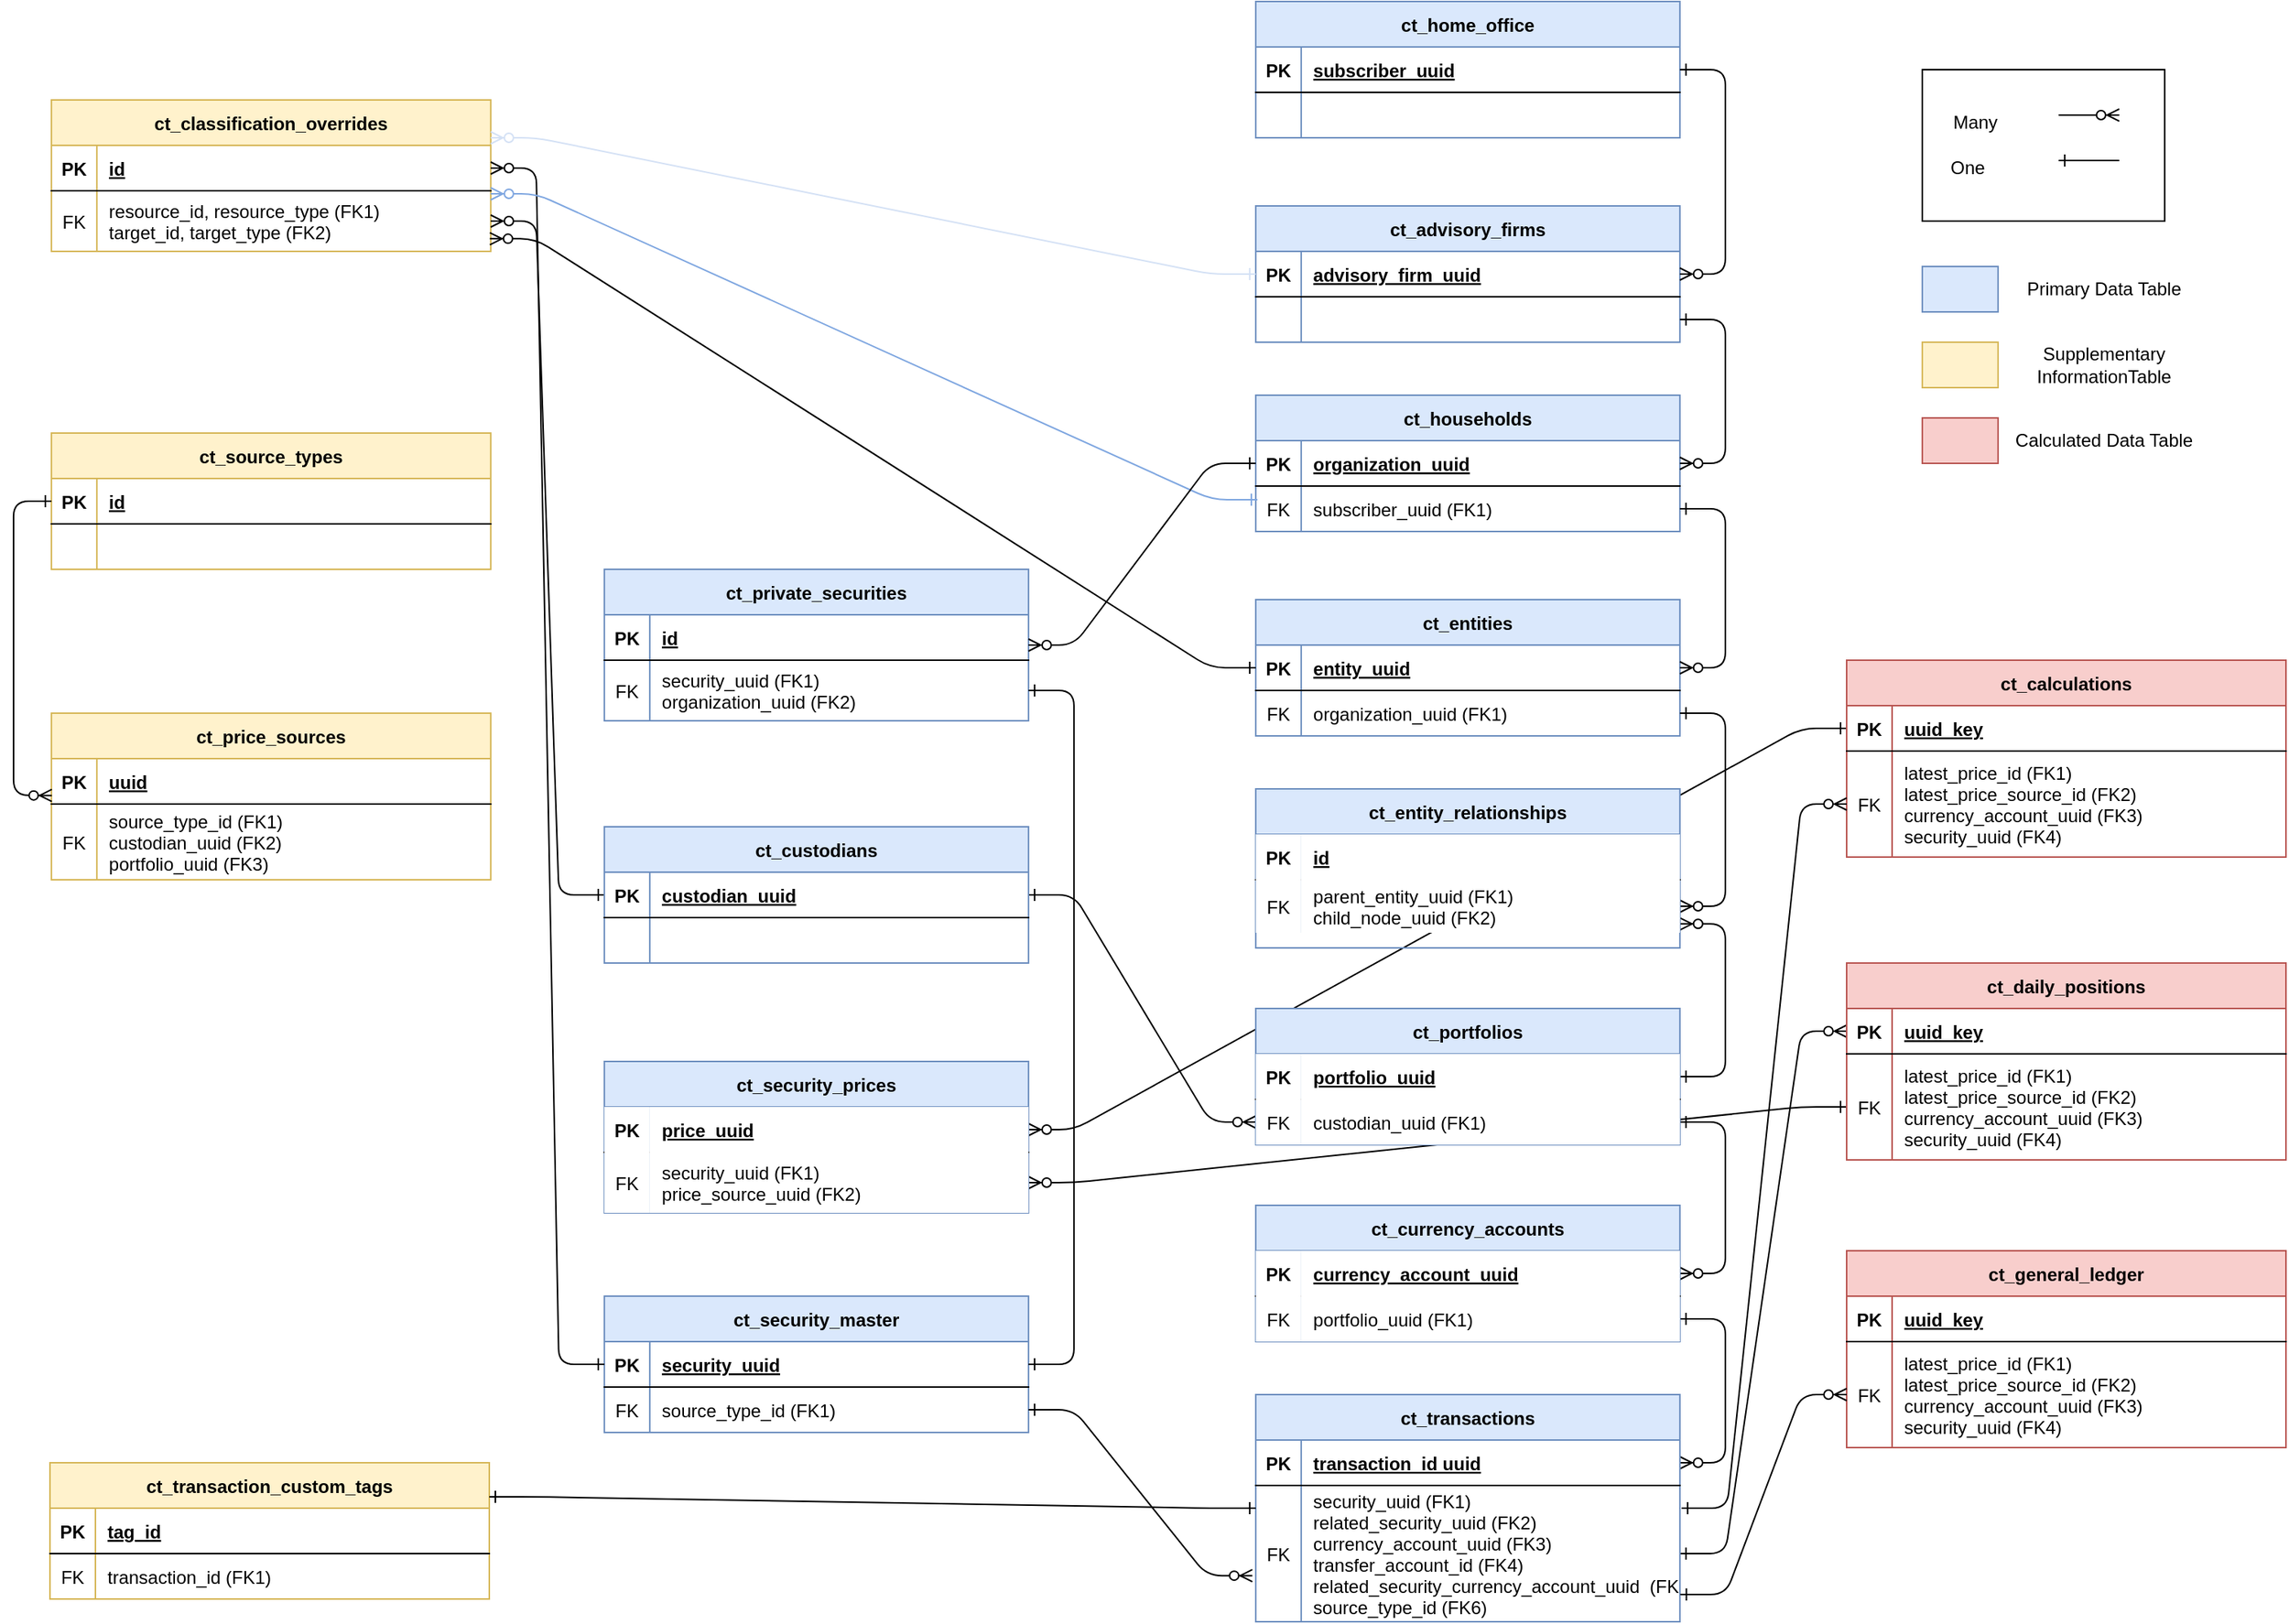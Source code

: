 <mxfile version="22.1.15" type="device">
  <diagram id="R2lEEEUBdFMjLlhIrx00" name="Page-1">
    <mxGraphModel dx="2701" dy="1481" grid="1" gridSize="10" guides="1" tooltips="1" connect="1" arrows="1" fold="1" page="1" pageScale="1" pageWidth="1600" pageHeight="1200" math="0" shadow="0" extFonts="Permanent Marker^https://fonts.googleapis.com/css?family=Permanent+Marker">
      <root>
        <mxCell id="0" />
        <mxCell id="1" parent="0" />
        <mxCell id="BoTI2ZwZ4TJWJgyMX8io-38" value="" style="edgeStyle=entityRelationEdgeStyle;endArrow=ERzeroToMany;startArrow=ERone;endFill=1;startFill=0;exitX=0;exitY=0.5;exitDx=0;exitDy=0;entryX=1;entryY=0.5;entryDx=0;entryDy=0;" edge="1" parent="1" source="BoTI2ZwZ4TJWJgyMX8io-31" target="-o1knYyxl3xzoiQKqqBM-94">
          <mxGeometry width="100" height="100" relative="1" as="geometry">
            <mxPoint x="1329.93" y="1005" as="sourcePoint" />
            <mxPoint x="84.93" y="710" as="targetPoint" />
            <Array as="points">
              <mxPoint x="263.99" y="310" />
            </Array>
          </mxGeometry>
        </mxCell>
        <mxCell id="-o1knYyxl3xzoiQKqqBM-115" value="" style="edgeStyle=entityRelationEdgeStyle;endArrow=ERzeroToMany;startArrow=ERone;endFill=1;startFill=0;exitX=0;exitY=0.5;exitDx=0;exitDy=0;" parent="1" source="-o1knYyxl3xzoiQKqqBM-6" target="-o1knYyxl3xzoiQKqqBM-97" edge="1">
          <mxGeometry width="100" height="100" relative="1" as="geometry">
            <mxPoint x="219.93" y="920" as="sourcePoint" />
            <mxPoint x="-310.07" y="440" as="targetPoint" />
            <Array as="points">
              <mxPoint x="253.99" y="300" />
            </Array>
          </mxGeometry>
        </mxCell>
        <mxCell id="-o1knYyxl3xzoiQKqqBM-141" value="" style="rounded=0;whiteSpace=wrap;html=1;" parent="1" vertex="1">
          <mxGeometry x="1279.93" y="60" width="160" height="100" as="geometry" />
        </mxCell>
        <mxCell id="C-vyLk0tnHw3VtMMgP7b-1" value="" style="edgeStyle=entityRelationEdgeStyle;endArrow=ERzeroToMany;startArrow=ERone;endFill=1;startFill=0;exitX=1;exitY=0.5;exitDx=0;exitDy=0;entryX=1;entryY=0.5;entryDx=0;entryDy=0;" parent="1" source="-o1knYyxl3xzoiQKqqBM-20" target="C-vyLk0tnHw3VtMMgP7b-24" edge="1">
          <mxGeometry width="100" height="100" relative="1" as="geometry">
            <mxPoint x="1493.99" y="365" as="sourcePoint" />
            <mxPoint x="1833.99" y="125" as="targetPoint" />
            <Array as="points">
              <mxPoint x="1673.99" y="185" />
            </Array>
          </mxGeometry>
        </mxCell>
        <mxCell id="C-vyLk0tnHw3VtMMgP7b-12" value="" style="edgeStyle=entityRelationEdgeStyle;endArrow=ERzeroToMany;startArrow=ERone;endFill=1;startFill=0;" parent="1" source="C-vyLk0tnHw3VtMMgP7b-27" target="-o1knYyxl3xzoiQKqqBM-3" edge="1">
          <mxGeometry width="100" height="100" relative="1" as="geometry">
            <mxPoint x="1229.93" y="1030" as="sourcePoint" />
            <mxPoint x="1523.99" y="475" as="targetPoint" />
          </mxGeometry>
        </mxCell>
        <mxCell id="C-vyLk0tnHw3VtMMgP7b-23" value="ct_transactions" style="shape=table;startSize=30;container=1;collapsible=1;childLayout=tableLayout;fixedRows=1;rowLines=0;fontStyle=1;align=center;resizeLast=1;fillColor=#dae8fc;strokeColor=#6c8ebf;" parent="1" vertex="1">
          <mxGeometry x="839.93" y="935" width="280" height="150" as="geometry" />
        </mxCell>
        <mxCell id="C-vyLk0tnHw3VtMMgP7b-24" value="" style="shape=partialRectangle;collapsible=0;dropTarget=0;pointerEvents=0;fillColor=none;points=[[0,0.5],[1,0.5]];portConstraint=eastwest;top=0;left=0;right=0;bottom=1;" parent="C-vyLk0tnHw3VtMMgP7b-23" vertex="1">
          <mxGeometry y="30" width="280" height="30" as="geometry" />
        </mxCell>
        <mxCell id="C-vyLk0tnHw3VtMMgP7b-25" value="PK" style="shape=partialRectangle;overflow=hidden;connectable=0;fillColor=none;top=0;left=0;bottom=0;right=0;fontStyle=1;" parent="C-vyLk0tnHw3VtMMgP7b-24" vertex="1">
          <mxGeometry width="30" height="30" as="geometry">
            <mxRectangle width="30" height="30" as="alternateBounds" />
          </mxGeometry>
        </mxCell>
        <mxCell id="C-vyLk0tnHw3VtMMgP7b-26" value="transaction_id uuid" style="shape=partialRectangle;overflow=hidden;connectable=0;fillColor=none;top=0;left=0;bottom=0;right=0;align=left;spacingLeft=6;fontStyle=5;" parent="C-vyLk0tnHw3VtMMgP7b-24" vertex="1">
          <mxGeometry x="30" width="250" height="30" as="geometry">
            <mxRectangle width="250" height="30" as="alternateBounds" />
          </mxGeometry>
        </mxCell>
        <mxCell id="C-vyLk0tnHw3VtMMgP7b-27" value="" style="shape=partialRectangle;collapsible=0;dropTarget=0;pointerEvents=0;fillColor=none;points=[[0,0.5],[1,0.5]];portConstraint=eastwest;top=0;left=0;right=0;bottom=0;" parent="C-vyLk0tnHw3VtMMgP7b-23" vertex="1">
          <mxGeometry y="60" width="280" height="90" as="geometry" />
        </mxCell>
        <mxCell id="C-vyLk0tnHw3VtMMgP7b-28" value="FK" style="shape=partialRectangle;overflow=hidden;connectable=0;fillColor=none;top=0;left=0;bottom=0;right=0;" parent="C-vyLk0tnHw3VtMMgP7b-27" vertex="1">
          <mxGeometry width="30" height="90" as="geometry">
            <mxRectangle width="30" height="90" as="alternateBounds" />
          </mxGeometry>
        </mxCell>
        <mxCell id="C-vyLk0tnHw3VtMMgP7b-29" value="security_uuid (FK1)&#xa;related_security_uuid (FK2)&#xa;currency_account_uuid (FK3)&#xa;transfer_account_id (FK4)&#xa;related_security_currency_account_uuid  (FK5)&#xa;source_type_id (FK6)" style="shape=partialRectangle;overflow=hidden;connectable=0;fillColor=none;top=0;left=0;bottom=0;right=0;align=left;spacingLeft=6;" parent="C-vyLk0tnHw3VtMMgP7b-27" vertex="1">
          <mxGeometry x="30" width="250" height="90" as="geometry">
            <mxRectangle width="250" height="90" as="alternateBounds" />
          </mxGeometry>
        </mxCell>
        <mxCell id="-o1knYyxl3xzoiQKqqBM-2" value="ct_daily_positions" style="shape=table;startSize=30;container=1;collapsible=1;childLayout=tableLayout;fixedRows=1;rowLines=0;fontStyle=1;align=center;resizeLast=1;fillColor=#f8cecc;strokeColor=#b85450;" parent="1" vertex="1">
          <mxGeometry x="1230" y="650" width="290" height="130" as="geometry" />
        </mxCell>
        <mxCell id="-o1knYyxl3xzoiQKqqBM-3" value="" style="shape=partialRectangle;collapsible=0;dropTarget=0;pointerEvents=0;fillColor=none;points=[[0,0.5],[1,0.5]];portConstraint=eastwest;top=0;left=0;right=0;bottom=1;" parent="-o1knYyxl3xzoiQKqqBM-2" vertex="1">
          <mxGeometry y="30" width="290" height="30" as="geometry" />
        </mxCell>
        <mxCell id="-o1knYyxl3xzoiQKqqBM-4" value="PK" style="shape=partialRectangle;overflow=hidden;connectable=0;fillColor=none;top=0;left=0;bottom=0;right=0;fontStyle=1;" parent="-o1knYyxl3xzoiQKqqBM-3" vertex="1">
          <mxGeometry width="30" height="30" as="geometry">
            <mxRectangle width="30" height="30" as="alternateBounds" />
          </mxGeometry>
        </mxCell>
        <mxCell id="-o1knYyxl3xzoiQKqqBM-5" value="uuid_key" style="shape=partialRectangle;overflow=hidden;connectable=0;fillColor=none;top=0;left=0;bottom=0;right=0;align=left;spacingLeft=6;fontStyle=5;" parent="-o1knYyxl3xzoiQKqqBM-3" vertex="1">
          <mxGeometry x="30" width="260" height="30" as="geometry">
            <mxRectangle width="260" height="30" as="alternateBounds" />
          </mxGeometry>
        </mxCell>
        <mxCell id="-o1knYyxl3xzoiQKqqBM-6" value="" style="shape=partialRectangle;collapsible=0;dropTarget=0;pointerEvents=0;fillColor=none;points=[[0,0.5],[1,0.5]];portConstraint=eastwest;top=0;left=0;right=0;bottom=0;" parent="-o1knYyxl3xzoiQKqqBM-2" vertex="1">
          <mxGeometry y="60" width="290" height="70" as="geometry" />
        </mxCell>
        <mxCell id="-o1knYyxl3xzoiQKqqBM-7" value="FK" style="shape=partialRectangle;overflow=hidden;connectable=0;fillColor=none;top=0;left=0;bottom=0;right=0;" parent="-o1knYyxl3xzoiQKqqBM-6" vertex="1">
          <mxGeometry width="30" height="70" as="geometry">
            <mxRectangle width="30" height="70" as="alternateBounds" />
          </mxGeometry>
        </mxCell>
        <mxCell id="-o1knYyxl3xzoiQKqqBM-8" value="latest_price_id (FK1)&#xa;latest_price_source_id (FK2)&#xa;currency_account_uuid (FK3)&#xa;security_uuid (FK4)" style="shape=partialRectangle;overflow=hidden;connectable=0;fillColor=none;top=0;left=0;bottom=0;right=0;align=left;spacingLeft=6;" parent="-o1knYyxl3xzoiQKqqBM-6" vertex="1">
          <mxGeometry x="30" width="260" height="70" as="geometry">
            <mxRectangle width="260" height="70" as="alternateBounds" />
          </mxGeometry>
        </mxCell>
        <mxCell id="-o1knYyxl3xzoiQKqqBM-9" value="ct_transaction_custom_tags" style="shape=table;startSize=30;container=1;collapsible=1;childLayout=tableLayout;fixedRows=1;rowLines=0;fontStyle=1;align=center;resizeLast=1;fillColor=#fff2cc;strokeColor=#d6b656;" parent="1" vertex="1">
          <mxGeometry x="43.99" y="980" width="290" height="90" as="geometry" />
        </mxCell>
        <mxCell id="-o1knYyxl3xzoiQKqqBM-10" value="" style="shape=partialRectangle;collapsible=0;dropTarget=0;pointerEvents=0;fillColor=none;points=[[0,0.5],[1,0.5]];portConstraint=eastwest;top=0;left=0;right=0;bottom=1;" parent="-o1knYyxl3xzoiQKqqBM-9" vertex="1">
          <mxGeometry y="30" width="290" height="30" as="geometry" />
        </mxCell>
        <mxCell id="-o1knYyxl3xzoiQKqqBM-11" value="PK" style="shape=partialRectangle;overflow=hidden;connectable=0;fillColor=none;top=0;left=0;bottom=0;right=0;fontStyle=1;" parent="-o1knYyxl3xzoiQKqqBM-10" vertex="1">
          <mxGeometry width="30" height="30" as="geometry">
            <mxRectangle width="30" height="30" as="alternateBounds" />
          </mxGeometry>
        </mxCell>
        <mxCell id="-o1knYyxl3xzoiQKqqBM-12" value="tag_id" style="shape=partialRectangle;overflow=hidden;connectable=0;fillColor=none;top=0;left=0;bottom=0;right=0;align=left;spacingLeft=6;fontStyle=5;" parent="-o1knYyxl3xzoiQKqqBM-10" vertex="1">
          <mxGeometry x="30" width="260" height="30" as="geometry">
            <mxRectangle width="260" height="30" as="alternateBounds" />
          </mxGeometry>
        </mxCell>
        <mxCell id="-o1knYyxl3xzoiQKqqBM-13" value="" style="shape=partialRectangle;collapsible=0;dropTarget=0;pointerEvents=0;fillColor=none;points=[[0,0.5],[1,0.5]];portConstraint=eastwest;top=0;left=0;right=0;bottom=0;" parent="-o1knYyxl3xzoiQKqqBM-9" vertex="1">
          <mxGeometry y="60" width="290" height="30" as="geometry" />
        </mxCell>
        <mxCell id="-o1knYyxl3xzoiQKqqBM-14" value="FK" style="shape=partialRectangle;overflow=hidden;connectable=0;fillColor=none;top=0;left=0;bottom=0;right=0;" parent="-o1knYyxl3xzoiQKqqBM-13" vertex="1">
          <mxGeometry width="30" height="30" as="geometry">
            <mxRectangle width="30" height="30" as="alternateBounds" />
          </mxGeometry>
        </mxCell>
        <mxCell id="-o1knYyxl3xzoiQKqqBM-15" value="transaction_id (FK1)" style="shape=partialRectangle;overflow=hidden;connectable=0;fillColor=none;top=0;left=0;bottom=0;right=0;align=left;spacingLeft=6;" parent="-o1knYyxl3xzoiQKqqBM-13" vertex="1">
          <mxGeometry x="30" width="260" height="30" as="geometry">
            <mxRectangle width="260" height="30" as="alternateBounds" />
          </mxGeometry>
        </mxCell>
        <mxCell id="-o1knYyxl3xzoiQKqqBM-23" value="ct_households" style="shape=table;startSize=30;container=1;collapsible=1;childLayout=tableLayout;fixedRows=1;rowLines=0;fontStyle=1;align=center;resizeLast=1;fillColor=#dae8fc;strokeColor=#6c8ebf;" parent="1" vertex="1">
          <mxGeometry x="839.93" y="275" width="280" height="90" as="geometry" />
        </mxCell>
        <mxCell id="-o1knYyxl3xzoiQKqqBM-24" value="" style="shape=partialRectangle;collapsible=0;dropTarget=0;pointerEvents=0;fillColor=none;points=[[0,0.5],[1,0.5]];portConstraint=eastwest;top=0;left=0;right=0;bottom=1;" parent="-o1knYyxl3xzoiQKqqBM-23" vertex="1">
          <mxGeometry y="30" width="280" height="30" as="geometry" />
        </mxCell>
        <mxCell id="-o1knYyxl3xzoiQKqqBM-25" value="PK" style="shape=partialRectangle;overflow=hidden;connectable=0;fillColor=none;top=0;left=0;bottom=0;right=0;fontStyle=1;" parent="-o1knYyxl3xzoiQKqqBM-24" vertex="1">
          <mxGeometry width="30" height="30" as="geometry">
            <mxRectangle width="30" height="30" as="alternateBounds" />
          </mxGeometry>
        </mxCell>
        <mxCell id="-o1knYyxl3xzoiQKqqBM-26" value="organization_uuid" style="shape=partialRectangle;overflow=hidden;connectable=0;fillColor=none;top=0;left=0;bottom=0;right=0;align=left;spacingLeft=6;fontStyle=5;" parent="-o1knYyxl3xzoiQKqqBM-24" vertex="1">
          <mxGeometry x="30" width="250" height="30" as="geometry">
            <mxRectangle width="250" height="30" as="alternateBounds" />
          </mxGeometry>
        </mxCell>
        <mxCell id="-o1knYyxl3xzoiQKqqBM-27" value="" style="shape=partialRectangle;collapsible=0;dropTarget=0;pointerEvents=0;fillColor=none;points=[[0,0.5],[1,0.5]];portConstraint=eastwest;top=0;left=0;right=0;bottom=0;" parent="-o1knYyxl3xzoiQKqqBM-23" vertex="1">
          <mxGeometry y="60" width="280" height="30" as="geometry" />
        </mxCell>
        <mxCell id="-o1knYyxl3xzoiQKqqBM-28" value="FK" style="shape=partialRectangle;overflow=hidden;connectable=0;fillColor=none;top=0;left=0;bottom=0;right=0;" parent="-o1knYyxl3xzoiQKqqBM-27" vertex="1">
          <mxGeometry width="30" height="30" as="geometry">
            <mxRectangle width="30" height="30" as="alternateBounds" />
          </mxGeometry>
        </mxCell>
        <mxCell id="-o1knYyxl3xzoiQKqqBM-29" value="subscriber_uuid (FK1)" style="shape=partialRectangle;overflow=hidden;connectable=0;fillColor=none;top=0;left=0;bottom=0;right=0;align=left;spacingLeft=6;" parent="-o1knYyxl3xzoiQKqqBM-27" vertex="1">
          <mxGeometry x="30" width="250" height="30" as="geometry">
            <mxRectangle width="250" height="30" as="alternateBounds" />
          </mxGeometry>
        </mxCell>
        <mxCell id="-o1knYyxl3xzoiQKqqBM-30" value="ct_advisory_firms" style="shape=table;startSize=30;container=1;collapsible=1;childLayout=tableLayout;fixedRows=1;rowLines=0;fontStyle=1;align=center;resizeLast=1;fillColor=#dae8fc;strokeColor=#6c8ebf;" parent="1" vertex="1">
          <mxGeometry x="839.93" y="150" width="280" height="90" as="geometry" />
        </mxCell>
        <mxCell id="-o1knYyxl3xzoiQKqqBM-31" value="" style="shape=partialRectangle;collapsible=0;dropTarget=0;pointerEvents=0;fillColor=none;points=[[0,0.5],[1,0.5]];portConstraint=eastwest;top=0;left=0;right=0;bottom=1;" parent="-o1knYyxl3xzoiQKqqBM-30" vertex="1">
          <mxGeometry y="30" width="280" height="30" as="geometry" />
        </mxCell>
        <mxCell id="-o1knYyxl3xzoiQKqqBM-32" value="PK" style="shape=partialRectangle;overflow=hidden;connectable=0;fillColor=none;top=0;left=0;bottom=0;right=0;fontStyle=1;" parent="-o1knYyxl3xzoiQKqqBM-31" vertex="1">
          <mxGeometry width="30" height="30" as="geometry">
            <mxRectangle width="30" height="30" as="alternateBounds" />
          </mxGeometry>
        </mxCell>
        <mxCell id="-o1knYyxl3xzoiQKqqBM-33" value="advisory_firm_uuid" style="shape=partialRectangle;overflow=hidden;connectable=0;fillColor=none;top=0;left=0;bottom=0;right=0;align=left;spacingLeft=6;fontStyle=5;" parent="-o1knYyxl3xzoiQKqqBM-31" vertex="1">
          <mxGeometry x="30" width="250" height="30" as="geometry">
            <mxRectangle width="250" height="30" as="alternateBounds" />
          </mxGeometry>
        </mxCell>
        <mxCell id="-o1knYyxl3xzoiQKqqBM-34" value="" style="shape=partialRectangle;collapsible=0;dropTarget=0;pointerEvents=0;fillColor=none;points=[[0,0.5],[1,0.5]];portConstraint=eastwest;top=0;left=0;right=0;bottom=0;" parent="-o1knYyxl3xzoiQKqqBM-30" vertex="1">
          <mxGeometry y="60" width="280" height="30" as="geometry" />
        </mxCell>
        <mxCell id="-o1knYyxl3xzoiQKqqBM-35" value="" style="shape=partialRectangle;overflow=hidden;connectable=0;fillColor=none;top=0;left=0;bottom=0;right=0;" parent="-o1knYyxl3xzoiQKqqBM-34" vertex="1">
          <mxGeometry width="30" height="30" as="geometry">
            <mxRectangle width="30" height="30" as="alternateBounds" />
          </mxGeometry>
        </mxCell>
        <mxCell id="-o1knYyxl3xzoiQKqqBM-36" value="" style="shape=partialRectangle;overflow=hidden;connectable=0;fillColor=none;top=0;left=0;bottom=0;right=0;align=left;spacingLeft=6;" parent="-o1knYyxl3xzoiQKqqBM-34" vertex="1">
          <mxGeometry x="30" width="250" height="30" as="geometry">
            <mxRectangle width="250" height="30" as="alternateBounds" />
          </mxGeometry>
        </mxCell>
        <mxCell id="-o1knYyxl3xzoiQKqqBM-44" value="ct_entities" style="shape=table;startSize=30;container=1;collapsible=1;childLayout=tableLayout;fixedRows=1;rowLines=0;fontStyle=1;align=center;resizeLast=1;fillColor=#dae8fc;strokeColor=#6c8ebf;" parent="1" vertex="1">
          <mxGeometry x="839.93" y="410" width="280" height="90" as="geometry" />
        </mxCell>
        <mxCell id="-o1knYyxl3xzoiQKqqBM-45" value="" style="shape=partialRectangle;collapsible=0;dropTarget=0;pointerEvents=0;fillColor=none;points=[[0,0.5],[1,0.5]];portConstraint=eastwest;top=0;left=0;right=0;bottom=1;" parent="-o1knYyxl3xzoiQKqqBM-44" vertex="1">
          <mxGeometry y="30" width="280" height="30" as="geometry" />
        </mxCell>
        <mxCell id="-o1knYyxl3xzoiQKqqBM-46" value="PK" style="shape=partialRectangle;overflow=hidden;connectable=0;fillColor=none;top=0;left=0;bottom=0;right=0;fontStyle=1;" parent="-o1knYyxl3xzoiQKqqBM-45" vertex="1">
          <mxGeometry width="30" height="30" as="geometry">
            <mxRectangle width="30" height="30" as="alternateBounds" />
          </mxGeometry>
        </mxCell>
        <mxCell id="-o1knYyxl3xzoiQKqqBM-47" value="entity_uuid" style="shape=partialRectangle;overflow=hidden;connectable=0;fillColor=none;top=0;left=0;bottom=0;right=0;align=left;spacingLeft=6;fontStyle=5;" parent="-o1knYyxl3xzoiQKqqBM-45" vertex="1">
          <mxGeometry x="30" width="250" height="30" as="geometry">
            <mxRectangle width="250" height="30" as="alternateBounds" />
          </mxGeometry>
        </mxCell>
        <mxCell id="-o1knYyxl3xzoiQKqqBM-48" value="" style="shape=partialRectangle;collapsible=0;dropTarget=0;pointerEvents=0;fillColor=none;points=[[0,0.5],[1,0.5]];portConstraint=eastwest;top=0;left=0;right=0;bottom=0;" parent="-o1knYyxl3xzoiQKqqBM-44" vertex="1">
          <mxGeometry y="60" width="280" height="30" as="geometry" />
        </mxCell>
        <mxCell id="-o1knYyxl3xzoiQKqqBM-49" value="FK" style="shape=partialRectangle;overflow=hidden;connectable=0;fillColor=none;top=0;left=0;bottom=0;right=0;" parent="-o1knYyxl3xzoiQKqqBM-48" vertex="1">
          <mxGeometry width="30" height="30" as="geometry">
            <mxRectangle width="30" height="30" as="alternateBounds" />
          </mxGeometry>
        </mxCell>
        <mxCell id="-o1knYyxl3xzoiQKqqBM-50" value="organization_uuid (FK1)" style="shape=partialRectangle;overflow=hidden;connectable=0;fillColor=none;top=0;left=0;bottom=0;right=0;align=left;spacingLeft=6;" parent="-o1knYyxl3xzoiQKqqBM-48" vertex="1">
          <mxGeometry x="30" width="250" height="30" as="geometry">
            <mxRectangle width="250" height="30" as="alternateBounds" />
          </mxGeometry>
        </mxCell>
        <mxCell id="-o1knYyxl3xzoiQKqqBM-65" value="ct_source_types" style="shape=table;startSize=30;container=1;collapsible=1;childLayout=tableLayout;fixedRows=1;rowLines=0;fontStyle=1;align=center;resizeLast=1;fillColor=#fff2cc;strokeColor=#d6b656;" parent="1" vertex="1">
          <mxGeometry x="44.93" y="300" width="290" height="90" as="geometry" />
        </mxCell>
        <mxCell id="-o1knYyxl3xzoiQKqqBM-66" value="" style="shape=partialRectangle;collapsible=0;dropTarget=0;pointerEvents=0;fillColor=none;points=[[0,0.5],[1,0.5]];portConstraint=eastwest;top=0;left=0;right=0;bottom=1;" parent="-o1knYyxl3xzoiQKqqBM-65" vertex="1">
          <mxGeometry y="30" width="290" height="30" as="geometry" />
        </mxCell>
        <mxCell id="-o1knYyxl3xzoiQKqqBM-67" value="PK" style="shape=partialRectangle;overflow=hidden;connectable=0;fillColor=none;top=0;left=0;bottom=0;right=0;fontStyle=1;" parent="-o1knYyxl3xzoiQKqqBM-66" vertex="1">
          <mxGeometry width="30" height="30" as="geometry">
            <mxRectangle width="30" height="30" as="alternateBounds" />
          </mxGeometry>
        </mxCell>
        <mxCell id="-o1knYyxl3xzoiQKqqBM-68" value="id" style="shape=partialRectangle;overflow=hidden;connectable=0;fillColor=none;top=0;left=0;bottom=0;right=0;align=left;spacingLeft=6;fontStyle=5;" parent="-o1knYyxl3xzoiQKqqBM-66" vertex="1">
          <mxGeometry x="30" width="260" height="30" as="geometry">
            <mxRectangle width="260" height="30" as="alternateBounds" />
          </mxGeometry>
        </mxCell>
        <mxCell id="-o1knYyxl3xzoiQKqqBM-69" value="" style="shape=partialRectangle;collapsible=0;dropTarget=0;pointerEvents=0;fillColor=none;points=[[0,0.5],[1,0.5]];portConstraint=eastwest;top=0;left=0;right=0;bottom=0;" parent="-o1knYyxl3xzoiQKqqBM-65" vertex="1">
          <mxGeometry y="60" width="290" height="30" as="geometry" />
        </mxCell>
        <mxCell id="-o1knYyxl3xzoiQKqqBM-70" value="" style="shape=partialRectangle;overflow=hidden;connectable=0;fillColor=none;top=0;left=0;bottom=0;right=0;" parent="-o1knYyxl3xzoiQKqqBM-69" vertex="1">
          <mxGeometry width="30" height="30" as="geometry">
            <mxRectangle width="30" height="30" as="alternateBounds" />
          </mxGeometry>
        </mxCell>
        <mxCell id="-o1knYyxl3xzoiQKqqBM-71" value="" style="shape=partialRectangle;overflow=hidden;connectable=0;fillColor=none;top=0;left=0;bottom=0;right=0;align=left;spacingLeft=6;" parent="-o1knYyxl3xzoiQKqqBM-69" vertex="1">
          <mxGeometry x="30" width="260" height="30" as="geometry">
            <mxRectangle width="260" height="30" as="alternateBounds" />
          </mxGeometry>
        </mxCell>
        <mxCell id="-o1knYyxl3xzoiQKqqBM-72" value="ct_price_sources" style="shape=table;startSize=30;container=1;collapsible=1;childLayout=tableLayout;fixedRows=1;rowLines=0;fontStyle=1;align=center;resizeLast=1;fillColor=#fff2cc;strokeColor=#d6b656;" parent="1" vertex="1">
          <mxGeometry x="44.93" y="485" width="290" height="110" as="geometry" />
        </mxCell>
        <mxCell id="-o1knYyxl3xzoiQKqqBM-73" value="" style="shape=partialRectangle;collapsible=0;dropTarget=0;pointerEvents=0;fillColor=none;points=[[0,0.5],[1,0.5]];portConstraint=eastwest;top=0;left=0;right=0;bottom=1;" parent="-o1knYyxl3xzoiQKqqBM-72" vertex="1">
          <mxGeometry y="30" width="290" height="30" as="geometry" />
        </mxCell>
        <mxCell id="-o1knYyxl3xzoiQKqqBM-74" value="PK" style="shape=partialRectangle;overflow=hidden;connectable=0;fillColor=none;top=0;left=0;bottom=0;right=0;fontStyle=1;" parent="-o1knYyxl3xzoiQKqqBM-73" vertex="1">
          <mxGeometry width="30" height="30" as="geometry">
            <mxRectangle width="30" height="30" as="alternateBounds" />
          </mxGeometry>
        </mxCell>
        <mxCell id="-o1knYyxl3xzoiQKqqBM-75" value="uuid" style="shape=partialRectangle;overflow=hidden;connectable=0;fillColor=none;top=0;left=0;bottom=0;right=0;align=left;spacingLeft=6;fontStyle=5;" parent="-o1knYyxl3xzoiQKqqBM-73" vertex="1">
          <mxGeometry x="30" width="260" height="30" as="geometry">
            <mxRectangle width="260" height="30" as="alternateBounds" />
          </mxGeometry>
        </mxCell>
        <mxCell id="-o1knYyxl3xzoiQKqqBM-76" value="" style="shape=partialRectangle;collapsible=0;dropTarget=0;pointerEvents=0;fillColor=none;points=[[0,0.5],[1,0.5]];portConstraint=eastwest;top=0;left=0;right=0;bottom=0;" parent="-o1knYyxl3xzoiQKqqBM-72" vertex="1">
          <mxGeometry y="60" width="290" height="50" as="geometry" />
        </mxCell>
        <mxCell id="-o1knYyxl3xzoiQKqqBM-77" value="FK" style="shape=partialRectangle;overflow=hidden;connectable=0;fillColor=none;top=0;left=0;bottom=0;right=0;" parent="-o1knYyxl3xzoiQKqqBM-76" vertex="1">
          <mxGeometry width="30" height="50" as="geometry">
            <mxRectangle width="30" height="50" as="alternateBounds" />
          </mxGeometry>
        </mxCell>
        <mxCell id="-o1knYyxl3xzoiQKqqBM-78" value="source_type_id (FK1)&#xa;custodian_uuid (FK2)&#xa;portfolio_uuid (FK3)" style="shape=partialRectangle;overflow=hidden;connectable=0;fillColor=none;top=0;left=0;bottom=0;right=0;align=left;spacingLeft=6;" parent="-o1knYyxl3xzoiQKqqBM-76" vertex="1">
          <mxGeometry x="30" width="260" height="50" as="geometry">
            <mxRectangle width="260" height="50" as="alternateBounds" />
          </mxGeometry>
        </mxCell>
        <mxCell id="-o1knYyxl3xzoiQKqqBM-86" value="ct_security_master" style="shape=table;startSize=30;container=1;collapsible=1;childLayout=tableLayout;fixedRows=1;rowLines=0;fontStyle=1;align=center;resizeLast=1;fillColor=#dae8fc;strokeColor=#6c8ebf;" parent="1" vertex="1">
          <mxGeometry x="409.93" y="870" width="280" height="90" as="geometry" />
        </mxCell>
        <mxCell id="-o1knYyxl3xzoiQKqqBM-87" value="" style="shape=partialRectangle;collapsible=0;dropTarget=0;pointerEvents=0;fillColor=none;points=[[0,0.5],[1,0.5]];portConstraint=eastwest;top=0;left=0;right=0;bottom=1;" parent="-o1knYyxl3xzoiQKqqBM-86" vertex="1">
          <mxGeometry y="30" width="280" height="30" as="geometry" />
        </mxCell>
        <mxCell id="-o1knYyxl3xzoiQKqqBM-88" value="PK" style="shape=partialRectangle;overflow=hidden;connectable=0;fillColor=none;top=0;left=0;bottom=0;right=0;fontStyle=1;" parent="-o1knYyxl3xzoiQKqqBM-87" vertex="1">
          <mxGeometry width="30" height="30" as="geometry">
            <mxRectangle width="30" height="30" as="alternateBounds" />
          </mxGeometry>
        </mxCell>
        <mxCell id="-o1knYyxl3xzoiQKqqBM-89" value="security_uuid" style="shape=partialRectangle;overflow=hidden;connectable=0;fillColor=none;top=0;left=0;bottom=0;right=0;align=left;spacingLeft=6;fontStyle=5;" parent="-o1knYyxl3xzoiQKqqBM-87" vertex="1">
          <mxGeometry x="30" width="250" height="30" as="geometry">
            <mxRectangle width="250" height="30" as="alternateBounds" />
          </mxGeometry>
        </mxCell>
        <mxCell id="-o1knYyxl3xzoiQKqqBM-90" value="" style="shape=partialRectangle;collapsible=0;dropTarget=0;pointerEvents=0;fillColor=none;points=[[0,0.5],[1,0.5]];portConstraint=eastwest;top=0;left=0;right=0;bottom=0;" parent="-o1knYyxl3xzoiQKqqBM-86" vertex="1">
          <mxGeometry y="60" width="280" height="30" as="geometry" />
        </mxCell>
        <mxCell id="-o1knYyxl3xzoiQKqqBM-91" value="FK" style="shape=partialRectangle;overflow=hidden;connectable=0;fillColor=none;top=0;left=0;bottom=0;right=0;" parent="-o1knYyxl3xzoiQKqqBM-90" vertex="1">
          <mxGeometry width="30" height="30" as="geometry">
            <mxRectangle width="30" height="30" as="alternateBounds" />
          </mxGeometry>
        </mxCell>
        <mxCell id="-o1knYyxl3xzoiQKqqBM-92" value="source_type_id (FK1)" style="shape=partialRectangle;overflow=hidden;connectable=0;fillColor=none;top=0;left=0;bottom=0;right=0;align=left;spacingLeft=6;" parent="-o1knYyxl3xzoiQKqqBM-90" vertex="1">
          <mxGeometry x="30" width="250" height="30" as="geometry">
            <mxRectangle width="250" height="30" as="alternateBounds" />
          </mxGeometry>
        </mxCell>
        <mxCell id="-o1knYyxl3xzoiQKqqBM-107" value="ct_classification_overrides" style="shape=table;startSize=30;container=1;collapsible=1;childLayout=tableLayout;fixedRows=1;rowLines=0;fontStyle=1;align=center;resizeLast=1;fillColor=#fff2cc;strokeColor=#d6b656;" parent="1" vertex="1">
          <mxGeometry x="44.93" y="80" width="290" height="100" as="geometry" />
        </mxCell>
        <mxCell id="-o1knYyxl3xzoiQKqqBM-108" value="" style="shape=partialRectangle;collapsible=0;dropTarget=0;pointerEvents=0;fillColor=none;points=[[0,0.5],[1,0.5]];portConstraint=eastwest;top=0;left=0;right=0;bottom=1;" parent="-o1knYyxl3xzoiQKqqBM-107" vertex="1">
          <mxGeometry y="30" width="290" height="30" as="geometry" />
        </mxCell>
        <mxCell id="-o1knYyxl3xzoiQKqqBM-109" value="PK" style="shape=partialRectangle;overflow=hidden;connectable=0;fillColor=none;top=0;left=0;bottom=0;right=0;fontStyle=1;" parent="-o1knYyxl3xzoiQKqqBM-108" vertex="1">
          <mxGeometry width="30" height="30" as="geometry">
            <mxRectangle width="30" height="30" as="alternateBounds" />
          </mxGeometry>
        </mxCell>
        <mxCell id="-o1knYyxl3xzoiQKqqBM-110" value="id" style="shape=partialRectangle;overflow=hidden;connectable=0;fillColor=none;top=0;left=0;bottom=0;right=0;align=left;spacingLeft=6;fontStyle=5;" parent="-o1knYyxl3xzoiQKqqBM-108" vertex="1">
          <mxGeometry x="30" width="260" height="30" as="geometry">
            <mxRectangle width="260" height="30" as="alternateBounds" />
          </mxGeometry>
        </mxCell>
        <mxCell id="-o1knYyxl3xzoiQKqqBM-111" value="" style="shape=partialRectangle;collapsible=0;dropTarget=0;pointerEvents=0;fillColor=none;points=[[0,0.5],[1,0.5]];portConstraint=eastwest;top=0;left=0;right=0;bottom=0;" parent="-o1knYyxl3xzoiQKqqBM-107" vertex="1">
          <mxGeometry y="60" width="290" height="40" as="geometry" />
        </mxCell>
        <mxCell id="-o1knYyxl3xzoiQKqqBM-112" value="FK" style="shape=partialRectangle;overflow=hidden;connectable=0;fillColor=none;top=0;left=0;bottom=0;right=0;" parent="-o1knYyxl3xzoiQKqqBM-111" vertex="1">
          <mxGeometry width="30" height="40" as="geometry">
            <mxRectangle width="30" height="40" as="alternateBounds" />
          </mxGeometry>
        </mxCell>
        <mxCell id="-o1knYyxl3xzoiQKqqBM-113" value="resource_id, resource_type (FK1)&#xa;target_id, target_type (FK2)" style="shape=partialRectangle;overflow=hidden;connectable=0;fillColor=none;top=0;left=0;bottom=0;right=0;align=left;spacingLeft=6;" parent="-o1knYyxl3xzoiQKqqBM-111" vertex="1">
          <mxGeometry x="30" width="260" height="40" as="geometry">
            <mxRectangle width="260" height="40" as="alternateBounds" />
          </mxGeometry>
        </mxCell>
        <mxCell id="-o1knYyxl3xzoiQKqqBM-100" value="ct_private_securities" style="shape=table;startSize=30;container=1;collapsible=1;childLayout=tableLayout;fixedRows=1;rowLines=0;fontStyle=1;align=center;resizeLast=1;fillColor=#dae8fc;strokeColor=#6c8ebf;" parent="1" vertex="1">
          <mxGeometry x="409.93" y="390" width="280" height="100" as="geometry" />
        </mxCell>
        <mxCell id="-o1knYyxl3xzoiQKqqBM-101" value="" style="shape=partialRectangle;collapsible=0;dropTarget=0;pointerEvents=0;fillColor=none;points=[[0,0.5],[1,0.5]];portConstraint=eastwest;top=0;left=0;right=0;bottom=1;" parent="-o1knYyxl3xzoiQKqqBM-100" vertex="1">
          <mxGeometry y="30" width="280" height="30" as="geometry" />
        </mxCell>
        <mxCell id="-o1knYyxl3xzoiQKqqBM-102" value="PK" style="shape=partialRectangle;overflow=hidden;connectable=0;fillColor=none;top=0;left=0;bottom=0;right=0;fontStyle=1;" parent="-o1knYyxl3xzoiQKqqBM-101" vertex="1">
          <mxGeometry width="30" height="30" as="geometry">
            <mxRectangle width="30" height="30" as="alternateBounds" />
          </mxGeometry>
        </mxCell>
        <mxCell id="-o1knYyxl3xzoiQKqqBM-103" value="id" style="shape=partialRectangle;overflow=hidden;connectable=0;fillColor=none;top=0;left=0;bottom=0;right=0;align=left;spacingLeft=6;fontStyle=5;" parent="-o1knYyxl3xzoiQKqqBM-101" vertex="1">
          <mxGeometry x="30" width="250" height="30" as="geometry">
            <mxRectangle width="250" height="30" as="alternateBounds" />
          </mxGeometry>
        </mxCell>
        <mxCell id="-o1knYyxl3xzoiQKqqBM-104" value="" style="shape=partialRectangle;collapsible=0;dropTarget=0;pointerEvents=0;fillColor=none;points=[[0,0.5],[1,0.5]];portConstraint=eastwest;top=0;left=0;right=0;bottom=0;" parent="-o1knYyxl3xzoiQKqqBM-100" vertex="1">
          <mxGeometry y="60" width="280" height="40" as="geometry" />
        </mxCell>
        <mxCell id="-o1knYyxl3xzoiQKqqBM-105" value="FK" style="shape=partialRectangle;overflow=hidden;connectable=0;fillColor=none;top=0;left=0;bottom=0;right=0;" parent="-o1knYyxl3xzoiQKqqBM-104" vertex="1">
          <mxGeometry width="30" height="40" as="geometry">
            <mxRectangle width="30" height="40" as="alternateBounds" />
          </mxGeometry>
        </mxCell>
        <mxCell id="-o1knYyxl3xzoiQKqqBM-106" value="security_uuid (FK1)&#xa;organization_uuid (FK2)" style="shape=partialRectangle;overflow=hidden;connectable=0;fillColor=none;top=0;left=0;bottom=0;right=0;align=left;spacingLeft=6;" parent="-o1knYyxl3xzoiQKqqBM-104" vertex="1">
          <mxGeometry x="30" width="250" height="40" as="geometry">
            <mxRectangle width="250" height="40" as="alternateBounds" />
          </mxGeometry>
        </mxCell>
        <mxCell id="-o1knYyxl3xzoiQKqqBM-117" value="" style="edgeStyle=entityRelationEdgeStyle;endArrow=ERzeroToMany;startArrow=ERone;endFill=1;startFill=0;entryX=1;entryY=0.5;entryDx=0;entryDy=0;exitX=1;exitY=0.5;exitDx=0;exitDy=0;" parent="1" source="-o1knYyxl3xzoiQKqqBM-48" target="-o1knYyxl3xzoiQKqqBM-62" edge="1">
          <mxGeometry width="100" height="100" relative="1" as="geometry">
            <mxPoint x="1643.99" y="1038" as="sourcePoint" />
            <mxPoint x="1763.99" y="1028" as="targetPoint" />
            <Array as="points">
              <mxPoint x="2293.99" y="740" />
            </Array>
          </mxGeometry>
        </mxCell>
        <mxCell id="-o1knYyxl3xzoiQKqqBM-119" value="" style="edgeStyle=entityRelationEdgeStyle;endArrow=ERzeroToMany;startArrow=ERone;endFill=1;startFill=0;exitX=1;exitY=0.5;exitDx=0;exitDy=0;" parent="1" source="-o1knYyxl3xzoiQKqqBM-27" target="-o1knYyxl3xzoiQKqqBM-44" edge="1">
          <mxGeometry width="100" height="100" relative="1" as="geometry">
            <mxPoint x="2043.99" y="910" as="sourcePoint" />
            <mxPoint x="2093.99" y="992" as="targetPoint" />
            <Array as="points">
              <mxPoint x="2293.99" y="740" />
              <mxPoint x="1983.99" y="785" />
              <mxPoint x="1973.99" y="780" />
            </Array>
          </mxGeometry>
        </mxCell>
        <mxCell id="-o1knYyxl3xzoiQKqqBM-120" value="" style="edgeStyle=entityRelationEdgeStyle;endArrow=ERzeroToMany;startArrow=ERone;endFill=1;startFill=0;exitX=1;exitY=0.5;exitDx=0;exitDy=0;" parent="1" source="-o1knYyxl3xzoiQKqqBM-34" target="-o1knYyxl3xzoiQKqqBM-23" edge="1">
          <mxGeometry width="100" height="100" relative="1" as="geometry">
            <mxPoint x="1903.99" y="760" as="sourcePoint" />
            <mxPoint x="1998.99" y="865" as="targetPoint" />
            <Array as="points">
              <mxPoint x="2303.99" y="750" />
              <mxPoint x="1993.99" y="795" />
              <mxPoint x="1983.99" y="790" />
            </Array>
          </mxGeometry>
        </mxCell>
        <mxCell id="-o1knYyxl3xzoiQKqqBM-121" value="" style="edgeStyle=entityRelationEdgeStyle;endArrow=ERone;startArrow=ERone;endFill=0;startFill=0;entryX=1;entryY=0.25;entryDx=0;entryDy=0;" parent="1" source="C-vyLk0tnHw3VtMMgP7b-23" target="-o1knYyxl3xzoiQKqqBM-9" edge="1">
          <mxGeometry width="100" height="100" relative="1" as="geometry">
            <mxPoint x="1093.99" y="190" as="sourcePoint" />
            <mxPoint x="1583.99" y="365" as="targetPoint" />
            <Array as="points">
              <mxPoint x="1413.99" y="290" />
              <mxPoint x="1483.99" y="163" />
              <mxPoint x="1463.99" y="190" />
              <mxPoint x="1473.99" y="150" />
            </Array>
          </mxGeometry>
        </mxCell>
        <mxCell id="-o1knYyxl3xzoiQKqqBM-125" value="" style="edgeStyle=entityRelationEdgeStyle;endArrow=ERzeroToMany;startArrow=ERone;endFill=1;startFill=0;entryX=-0.008;entryY=0.662;entryDx=0;entryDy=0;entryPerimeter=0;" parent="1" source="-o1knYyxl3xzoiQKqqBM-90" target="C-vyLk0tnHw3VtMMgP7b-27" edge="1">
          <mxGeometry width="100" height="100" relative="1" as="geometry">
            <mxPoint x="948.99" y="540" as="sourcePoint" />
            <mxPoint x="931.99" y="319" as="targetPoint" />
            <Array as="points">
              <mxPoint x="1133.99" y="200" />
              <mxPoint x="1069.93" y="1030" />
            </Array>
          </mxGeometry>
        </mxCell>
        <mxCell id="-o1knYyxl3xzoiQKqqBM-129" value="" style="edgeStyle=entityRelationEdgeStyle;endArrow=ERone;startArrow=ERone;endFill=0;startFill=0;" parent="1" source="-o1knYyxl3xzoiQKqqBM-86" target="-o1knYyxl3xzoiQKqqBM-104" edge="1">
          <mxGeometry width="100" height="100" relative="1" as="geometry">
            <mxPoint x="293.99" y="525" as="sourcePoint" />
            <mxPoint x="483.99" y="745" as="targetPoint" />
          </mxGeometry>
        </mxCell>
        <mxCell id="-o1knYyxl3xzoiQKqqBM-130" value="" style="edgeStyle=entityRelationEdgeStyle;endArrow=ERzeroToMany;startArrow=ERone;endFill=1;startFill=0;" parent="1" source="-o1knYyxl3xzoiQKqqBM-86" target="-o1knYyxl3xzoiQKqqBM-108" edge="1">
          <mxGeometry width="100" height="100" relative="1" as="geometry">
            <mxPoint x="293.99" y="395" as="sourcePoint" />
            <mxPoint x="433.99" y="375" as="targetPoint" />
            <Array as="points">
              <mxPoint x="263.99" y="300" />
            </Array>
          </mxGeometry>
        </mxCell>
        <mxCell id="-o1knYyxl3xzoiQKqqBM-131" value="" style="edgeStyle=entityRelationEdgeStyle;endArrow=ERzeroToMany;startArrow=ERone;endFill=1;startFill=0;exitX=0;exitY=0.5;exitDx=0;exitDy=0;entryX=1;entryY=0.25;entryDx=0;entryDy=0;strokeColor=#D4E1F5;" parent="1" source="-o1knYyxl3xzoiQKqqBM-31" target="-o1knYyxl3xzoiQKqqBM-107" edge="1">
          <mxGeometry width="100" height="100" relative="1" as="geometry">
            <mxPoint x="1093.99" y="663" as="sourcePoint" />
            <mxPoint x="1093.99" y="805" as="targetPoint" />
            <Array as="points">
              <mxPoint x="1763.99" y="765" />
              <mxPoint x="1453.99" y="810" />
              <mxPoint x="1443.99" y="805" />
            </Array>
          </mxGeometry>
        </mxCell>
        <mxCell id="-o1knYyxl3xzoiQKqqBM-133" value="" style="edgeStyle=entityRelationEdgeStyle;endArrow=ERzeroToMany;startArrow=ERone;endFill=1;startFill=0;exitX=0;exitY=0.5;exitDx=0;exitDy=0;entryX=0.998;entryY=0.792;entryDx=0;entryDy=0;entryPerimeter=0;" parent="1" source="-o1knYyxl3xzoiQKqqBM-45" target="-o1knYyxl3xzoiQKqqBM-111" edge="1">
          <mxGeometry width="100" height="100" relative="1" as="geometry">
            <mxPoint x="1093.99" y="760" as="sourcePoint" />
            <mxPoint x="1190.99" y="788" as="targetPoint" />
            <Array as="points">
              <mxPoint x="1783.99" y="785" />
              <mxPoint x="1473.99" y="830" />
              <mxPoint x="1463.99" y="825" />
            </Array>
          </mxGeometry>
        </mxCell>
        <mxCell id="-o1knYyxl3xzoiQKqqBM-132" value="" style="edgeStyle=entityRelationEdgeStyle;endArrow=ERzeroToMany;startArrow=ERone;endFill=1;startFill=0;exitX=0.004;exitY=0.3;exitDx=0;exitDy=0;entryX=1;entryY=0.05;entryDx=0;entryDy=0;fillColor=#dae8fc;strokeColor=#7EA6E0;entryPerimeter=0;exitPerimeter=0;" parent="1" source="-o1knYyxl3xzoiQKqqBM-27" target="-o1knYyxl3xzoiQKqqBM-111" edge="1">
          <mxGeometry width="100" height="100" relative="1" as="geometry">
            <mxPoint x="1093.99" y="654" as="sourcePoint" />
            <mxPoint x="1193.99" y="815" as="targetPoint" />
            <Array as="points">
              <mxPoint x="1773.99" y="775" />
              <mxPoint x="1463.99" y="820" />
              <mxPoint x="1453.99" y="815" />
            </Array>
          </mxGeometry>
        </mxCell>
        <mxCell id="-o1knYyxl3xzoiQKqqBM-134" value="" style="edgeStyle=entityRelationEdgeStyle;endArrow=ERzeroToMany;startArrow=ERone;endFill=1;startFill=0;" parent="1" source="-o1knYyxl3xzoiQKqqBM-79" target="-o1knYyxl3xzoiQKqqBM-111" edge="1">
          <mxGeometry width="100" height="100" relative="1" as="geometry">
            <mxPoint x="1093.99" y="875" as="sourcePoint" />
            <mxPoint x="1193.99" y="850" as="targetPoint" />
            <Array as="points">
              <mxPoint x="1473.99" y="835" />
            </Array>
          </mxGeometry>
        </mxCell>
        <mxCell id="-o1knYyxl3xzoiQKqqBM-135" value="" style="edgeStyle=entityRelationEdgeStyle;endArrow=ERzeroToMany;startArrow=ERone;endFill=1;startFill=0;" parent="1" source="-o1knYyxl3xzoiQKqqBM-23" target="-o1knYyxl3xzoiQKqqBM-100" edge="1">
          <mxGeometry width="100" height="100" relative="1" as="geometry">
            <mxPoint x="1093.99" y="760" as="sourcePoint" />
            <mxPoint x="1190.99" y="788" as="targetPoint" />
            <Array as="points">
              <mxPoint x="1783.99" y="785" />
              <mxPoint x="1473.99" y="830" />
              <mxPoint x="1463.99" y="825" />
            </Array>
          </mxGeometry>
        </mxCell>
        <mxCell id="-o1knYyxl3xzoiQKqqBM-137" value="" style="edgeStyle=entityRelationEdgeStyle;endArrow=ERzeroToMany;startArrow=ERone;endFill=1;startFill=0;" parent="1" source="-o1knYyxl3xzoiQKqqBM-79" target="-o1knYyxl3xzoiQKqqBM-55" edge="1">
          <mxGeometry width="100" height="100" relative="1" as="geometry">
            <mxPoint x="1629.99" y="973" as="sourcePoint" />
            <mxPoint x="1483.99" y="880" as="targetPoint" />
            <Array as="points">
              <mxPoint x="1783.99" y="980" />
            </Array>
          </mxGeometry>
        </mxCell>
        <mxCell id="-o1knYyxl3xzoiQKqqBM-138" value="" style="edgeStyle=entityRelationEdgeStyle;endArrow=ERzeroToMany;startArrow=none;endFill=1;startFill=0;" parent="1" edge="1">
          <mxGeometry width="100" height="100" relative="1" as="geometry">
            <mxPoint x="1369.93" y="90" as="sourcePoint" />
            <mxPoint x="1409.93" y="90" as="targetPoint" />
            <Array as="points">
              <mxPoint x="1359.93" y="-15" />
            </Array>
          </mxGeometry>
        </mxCell>
        <mxCell id="-o1knYyxl3xzoiQKqqBM-140" value="" style="edgeStyle=entityRelationEdgeStyle;endArrow=none;startArrow=ERone;endFill=0;startFill=0;" parent="1" edge="1">
          <mxGeometry width="100" height="100" relative="1" as="geometry">
            <mxPoint x="1369.93" y="120" as="sourcePoint" />
            <mxPoint x="1409.93" y="120" as="targetPoint" />
            <Array as="points">
              <mxPoint x="1519.93" y="35" />
              <mxPoint x="1539.93" y="110" />
            </Array>
          </mxGeometry>
        </mxCell>
        <mxCell id="-o1knYyxl3xzoiQKqqBM-142" value="Many" style="text;html=1;strokeColor=none;fillColor=none;align=center;verticalAlign=middle;whiteSpace=wrap;rounded=0;" parent="1" vertex="1">
          <mxGeometry x="1284.93" y="80" width="60" height="30" as="geometry" />
        </mxCell>
        <mxCell id="-o1knYyxl3xzoiQKqqBM-143" value="One" style="text;html=1;strokeColor=none;fillColor=none;align=center;verticalAlign=middle;whiteSpace=wrap;rounded=0;" parent="1" vertex="1">
          <mxGeometry x="1279.93" y="110" width="60" height="30" as="geometry" />
        </mxCell>
        <mxCell id="BoTI2ZwZ4TJWJgyMX8io-1" value="ct_home_office" style="shape=table;startSize=30;container=1;collapsible=1;childLayout=tableLayout;fixedRows=1;rowLines=0;fontStyle=1;align=center;resizeLast=1;fillColor=#dae8fc;strokeColor=#6c8ebf;" vertex="1" parent="1">
          <mxGeometry x="839.93" y="15" width="280" height="90" as="geometry" />
        </mxCell>
        <mxCell id="BoTI2ZwZ4TJWJgyMX8io-2" value="" style="shape=partialRectangle;collapsible=0;dropTarget=0;pointerEvents=0;fillColor=none;points=[[0,0.5],[1,0.5]];portConstraint=eastwest;top=0;left=0;right=0;bottom=1;" vertex="1" parent="BoTI2ZwZ4TJWJgyMX8io-1">
          <mxGeometry y="30" width="280" height="30" as="geometry" />
        </mxCell>
        <mxCell id="BoTI2ZwZ4TJWJgyMX8io-3" value="PK" style="shape=partialRectangle;overflow=hidden;connectable=0;fillColor=none;top=0;left=0;bottom=0;right=0;fontStyle=1;" vertex="1" parent="BoTI2ZwZ4TJWJgyMX8io-2">
          <mxGeometry width="30" height="30" as="geometry">
            <mxRectangle width="30" height="30" as="alternateBounds" />
          </mxGeometry>
        </mxCell>
        <mxCell id="BoTI2ZwZ4TJWJgyMX8io-4" value="subscriber_uuid" style="shape=partialRectangle;overflow=hidden;connectable=0;fillColor=none;top=0;left=0;bottom=0;right=0;align=left;spacingLeft=6;fontStyle=5;" vertex="1" parent="BoTI2ZwZ4TJWJgyMX8io-2">
          <mxGeometry x="30" width="250" height="30" as="geometry">
            <mxRectangle width="250" height="30" as="alternateBounds" />
          </mxGeometry>
        </mxCell>
        <mxCell id="BoTI2ZwZ4TJWJgyMX8io-5" value="" style="shape=partialRectangle;collapsible=0;dropTarget=0;pointerEvents=0;fillColor=none;points=[[0,0.5],[1,0.5]];portConstraint=eastwest;top=0;left=0;right=0;bottom=0;" vertex="1" parent="BoTI2ZwZ4TJWJgyMX8io-1">
          <mxGeometry y="60" width="280" height="30" as="geometry" />
        </mxCell>
        <mxCell id="BoTI2ZwZ4TJWJgyMX8io-6" value="" style="shape=partialRectangle;overflow=hidden;connectable=0;fillColor=none;top=0;left=0;bottom=0;right=0;" vertex="1" parent="BoTI2ZwZ4TJWJgyMX8io-5">
          <mxGeometry width="30" height="30" as="geometry">
            <mxRectangle width="30" height="30" as="alternateBounds" />
          </mxGeometry>
        </mxCell>
        <mxCell id="BoTI2ZwZ4TJWJgyMX8io-7" value="" style="shape=partialRectangle;overflow=hidden;connectable=0;fillColor=none;top=0;left=0;bottom=0;right=0;align=left;spacingLeft=6;" vertex="1" parent="BoTI2ZwZ4TJWJgyMX8io-5">
          <mxGeometry x="30" width="250" height="30" as="geometry">
            <mxRectangle width="250" height="30" as="alternateBounds" />
          </mxGeometry>
        </mxCell>
        <mxCell id="BoTI2ZwZ4TJWJgyMX8io-10" value="" style="edgeStyle=entityRelationEdgeStyle;endArrow=ERzeroToMany;startArrow=ERone;endFill=1;startFill=0;exitX=1;exitY=0.5;exitDx=0;exitDy=0;entryX=1;entryY=0.5;entryDx=0;entryDy=0;" edge="1" parent="1" source="BoTI2ZwZ4TJWJgyMX8io-2" target="-o1knYyxl3xzoiQKqqBM-31">
          <mxGeometry width="100" height="100" relative="1" as="geometry">
            <mxPoint x="1123.99" y="178" as="sourcePoint" />
            <mxPoint x="1179.93" y="130" as="targetPoint" />
            <Array as="points">
              <mxPoint x="2313.99" y="760" />
              <mxPoint x="813.99" y="125" />
              <mxPoint x="823.99" y="125" />
              <mxPoint x="2003.99" y="805" />
              <mxPoint x="1993.99" y="800" />
            </Array>
          </mxGeometry>
        </mxCell>
        <mxCell id="BoTI2ZwZ4TJWJgyMX8io-14" value="" style="edgeStyle=entityRelationEdgeStyle;endArrow=ERzeroToMany;startArrow=ERone;endFill=1;startFill=0;exitX=1;exitY=0.5;exitDx=0;exitDy=0;entryX=1;entryY=0.833;entryDx=0;entryDy=0;entryPerimeter=0;" edge="1" parent="1" source="-o1knYyxl3xzoiQKqqBM-52" target="-o1knYyxl3xzoiQKqqBM-62">
          <mxGeometry width="100" height="100" relative="1" as="geometry">
            <mxPoint x="1219.93" y="690" as="sourcePoint" />
            <mxPoint x="1159.93" y="630" as="targetPoint" />
            <Array as="points">
              <mxPoint x="2469.99" y="900" />
              <mxPoint x="1119.93" y="660" />
              <mxPoint x="1259.93" y="610" />
              <mxPoint x="1299.93" y="750" />
              <mxPoint x="1199.93" y="740" />
            </Array>
          </mxGeometry>
        </mxCell>
        <mxCell id="BoTI2ZwZ4TJWJgyMX8io-15" value="" style="edgeStyle=entityRelationEdgeStyle;endArrow=ERzeroToMany;startArrow=ERone;endFill=1;startFill=0;exitX=1;exitY=0.5;exitDx=0;exitDy=0;entryX=1;entryY=0.5;entryDx=0;entryDy=0;" edge="1" parent="1" source="-o1knYyxl3xzoiQKqqBM-55" target="-o1knYyxl3xzoiQKqqBM-17">
          <mxGeometry width="100" height="100" relative="1" as="geometry">
            <mxPoint x="1123.93" y="760" as="sourcePoint" />
            <mxPoint x="1219.93" y="760" as="targetPoint" />
            <Array as="points">
              <mxPoint x="2479.99" y="910" />
              <mxPoint x="1129.93" y="670" />
              <mxPoint x="1269.93" y="620" />
              <mxPoint x="1309.93" y="760" />
              <mxPoint x="1149.93" y="720" />
              <mxPoint x="1113.93" y="660" />
              <mxPoint x="1209.93" y="750" />
            </Array>
          </mxGeometry>
        </mxCell>
        <mxCell id="-o1knYyxl3xzoiQKqqBM-79" value="ct_custodians" style="shape=table;startSize=30;container=1;collapsible=1;childLayout=tableLayout;fixedRows=1;rowLines=0;fontStyle=1;align=center;resizeLast=1;fillColor=#dae8fc;strokeColor=#6c8ebf;" parent="1" vertex="1">
          <mxGeometry x="409.93" y="560" width="280" height="90" as="geometry" />
        </mxCell>
        <mxCell id="-o1knYyxl3xzoiQKqqBM-80" value="" style="shape=partialRectangle;collapsible=0;dropTarget=0;pointerEvents=0;fillColor=none;points=[[0,0.5],[1,0.5]];portConstraint=eastwest;top=0;left=0;right=0;bottom=1;" parent="-o1knYyxl3xzoiQKqqBM-79" vertex="1">
          <mxGeometry y="30" width="280" height="30" as="geometry" />
        </mxCell>
        <mxCell id="-o1knYyxl3xzoiQKqqBM-81" value="PK" style="shape=partialRectangle;overflow=hidden;connectable=0;fillColor=none;top=0;left=0;bottom=0;right=0;fontStyle=1;" parent="-o1knYyxl3xzoiQKqqBM-80" vertex="1">
          <mxGeometry width="30" height="30" as="geometry">
            <mxRectangle width="30" height="30" as="alternateBounds" />
          </mxGeometry>
        </mxCell>
        <mxCell id="-o1knYyxl3xzoiQKqqBM-82" value="custodian_uuid" style="shape=partialRectangle;overflow=hidden;connectable=0;fillColor=none;top=0;left=0;bottom=0;right=0;align=left;spacingLeft=6;fontStyle=5;" parent="-o1knYyxl3xzoiQKqqBM-80" vertex="1">
          <mxGeometry x="30" width="250" height="30" as="geometry">
            <mxRectangle width="250" height="30" as="alternateBounds" />
          </mxGeometry>
        </mxCell>
        <mxCell id="-o1knYyxl3xzoiQKqqBM-83" value="" style="shape=partialRectangle;collapsible=0;dropTarget=0;pointerEvents=0;fillColor=none;points=[[0,0.5],[1,0.5]];portConstraint=eastwest;top=0;left=0;right=0;bottom=0;" parent="-o1knYyxl3xzoiQKqqBM-79" vertex="1">
          <mxGeometry y="60" width="280" height="30" as="geometry" />
        </mxCell>
        <mxCell id="-o1knYyxl3xzoiQKqqBM-84" value="" style="shape=partialRectangle;overflow=hidden;connectable=0;fillColor=none;top=0;left=0;bottom=0;right=0;" parent="-o1knYyxl3xzoiQKqqBM-83" vertex="1">
          <mxGeometry width="30" height="30" as="geometry">
            <mxRectangle width="30" height="30" as="alternateBounds" />
          </mxGeometry>
        </mxCell>
        <mxCell id="-o1knYyxl3xzoiQKqqBM-85" value="" style="shape=partialRectangle;overflow=hidden;connectable=0;fillColor=none;top=0;left=0;bottom=0;right=0;align=left;spacingLeft=6;" parent="-o1knYyxl3xzoiQKqqBM-83" vertex="1">
          <mxGeometry x="30" width="250" height="30" as="geometry">
            <mxRectangle width="250" height="30" as="alternateBounds" />
          </mxGeometry>
        </mxCell>
        <mxCell id="BoTI2ZwZ4TJWJgyMX8io-28" value="" style="edgeStyle=orthogonalEdgeStyle;endArrow=ERzeroToMany;startArrow=ERone;endFill=1;startFill=0;exitX=0;exitY=0.5;exitDx=0;exitDy=0;entryX=0.001;entryY=0.811;entryDx=0;entryDy=0;entryPerimeter=0;" edge="1" parent="1" source="-o1knYyxl3xzoiQKqqBM-66" target="-o1knYyxl3xzoiQKqqBM-73">
          <mxGeometry width="100" height="100" relative="1" as="geometry">
            <mxPoint x="-10.07" y="370" as="sourcePoint" />
            <mxPoint x="-10.07" y="470" as="targetPoint" />
            <Array as="points">
              <mxPoint x="19.93" y="345" />
              <mxPoint x="19.93" y="539" />
            </Array>
          </mxGeometry>
        </mxCell>
        <mxCell id="-o1knYyxl3xzoiQKqqBM-16" value="ct_currency_accounts" style="shape=table;startSize=30;container=1;collapsible=1;childLayout=tableLayout;fixedRows=1;rowLines=0;fontStyle=1;align=center;resizeLast=1;fillColor=#dae8fc;strokeColor=#6c8ebf;" parent="1" vertex="1">
          <mxGeometry x="839.93" y="810" width="280" height="90" as="geometry" />
        </mxCell>
        <mxCell id="-o1knYyxl3xzoiQKqqBM-17" value="" style="shape=partialRectangle;collapsible=0;dropTarget=0;pointerEvents=0;fillColor=none;points=[[0,0.5],[1,0.5]];portConstraint=eastwest;top=0;left=0;right=0;bottom=1;" parent="-o1knYyxl3xzoiQKqqBM-16" vertex="1">
          <mxGeometry y="30" width="280" height="30" as="geometry" />
        </mxCell>
        <mxCell id="-o1knYyxl3xzoiQKqqBM-18" value="PK" style="shape=partialRectangle;overflow=hidden;connectable=0;top=0;left=0;bottom=0;right=0;fontStyle=1;" parent="-o1knYyxl3xzoiQKqqBM-17" vertex="1">
          <mxGeometry width="30" height="30" as="geometry">
            <mxRectangle width="30" height="30" as="alternateBounds" />
          </mxGeometry>
        </mxCell>
        <mxCell id="-o1knYyxl3xzoiQKqqBM-19" value="currency_account_uuid" style="shape=partialRectangle;overflow=hidden;connectable=0;top=0;left=0;bottom=0;right=0;align=left;spacingLeft=6;fontStyle=5;" parent="-o1knYyxl3xzoiQKqqBM-17" vertex="1">
          <mxGeometry x="30" width="250" height="30" as="geometry">
            <mxRectangle width="250" height="30" as="alternateBounds" />
          </mxGeometry>
        </mxCell>
        <mxCell id="-o1knYyxl3xzoiQKqqBM-20" value="" style="shape=partialRectangle;collapsible=0;dropTarget=0;pointerEvents=0;fillColor=none;points=[[0,0.5],[1,0.5]];portConstraint=eastwest;top=0;left=0;right=0;bottom=0;" parent="-o1knYyxl3xzoiQKqqBM-16" vertex="1">
          <mxGeometry y="60" width="280" height="30" as="geometry" />
        </mxCell>
        <mxCell id="-o1knYyxl3xzoiQKqqBM-21" value="FK" style="shape=partialRectangle;overflow=hidden;connectable=0;top=0;left=0;bottom=0;right=0;" parent="-o1knYyxl3xzoiQKqqBM-20" vertex="1">
          <mxGeometry width="30" height="30" as="geometry">
            <mxRectangle width="30" height="30" as="alternateBounds" />
          </mxGeometry>
        </mxCell>
        <mxCell id="-o1knYyxl3xzoiQKqqBM-22" value="portfolio_uuid (FK1)" style="shape=partialRectangle;overflow=hidden;connectable=0;top=0;left=0;bottom=0;right=0;align=left;spacingLeft=6;" parent="-o1knYyxl3xzoiQKqqBM-20" vertex="1">
          <mxGeometry x="30" width="250" height="30" as="geometry">
            <mxRectangle width="250" height="30" as="alternateBounds" />
          </mxGeometry>
        </mxCell>
        <mxCell id="BoTI2ZwZ4TJWJgyMX8io-30" value="ct_calculations" style="shape=table;startSize=30;container=1;collapsible=1;childLayout=tableLayout;fixedRows=1;rowLines=0;fontStyle=1;align=center;resizeLast=1;fillColor=#f8cecc;strokeColor=#b85450;" vertex="1" parent="1">
          <mxGeometry x="1230" y="450" width="290" height="130" as="geometry" />
        </mxCell>
        <mxCell id="BoTI2ZwZ4TJWJgyMX8io-31" value="" style="shape=partialRectangle;collapsible=0;dropTarget=0;pointerEvents=0;fillColor=none;points=[[0,0.5],[1,0.5]];portConstraint=eastwest;top=0;left=0;right=0;bottom=1;" vertex="1" parent="BoTI2ZwZ4TJWJgyMX8io-30">
          <mxGeometry y="30" width="290" height="30" as="geometry" />
        </mxCell>
        <mxCell id="BoTI2ZwZ4TJWJgyMX8io-32" value="PK" style="shape=partialRectangle;overflow=hidden;connectable=0;fillColor=none;top=0;left=0;bottom=0;right=0;fontStyle=1;" vertex="1" parent="BoTI2ZwZ4TJWJgyMX8io-31">
          <mxGeometry width="30" height="30" as="geometry">
            <mxRectangle width="30" height="30" as="alternateBounds" />
          </mxGeometry>
        </mxCell>
        <mxCell id="BoTI2ZwZ4TJWJgyMX8io-33" value="uuid_key" style="shape=partialRectangle;overflow=hidden;connectable=0;fillColor=none;top=0;left=0;bottom=0;right=0;align=left;spacingLeft=6;fontStyle=5;" vertex="1" parent="BoTI2ZwZ4TJWJgyMX8io-31">
          <mxGeometry x="30" width="260" height="30" as="geometry">
            <mxRectangle width="260" height="30" as="alternateBounds" />
          </mxGeometry>
        </mxCell>
        <mxCell id="BoTI2ZwZ4TJWJgyMX8io-34" value="" style="shape=partialRectangle;collapsible=0;dropTarget=0;pointerEvents=0;fillColor=none;points=[[0,0.5],[1,0.5]];portConstraint=eastwest;top=0;left=0;right=0;bottom=0;" vertex="1" parent="BoTI2ZwZ4TJWJgyMX8io-30">
          <mxGeometry y="60" width="290" height="70" as="geometry" />
        </mxCell>
        <mxCell id="BoTI2ZwZ4TJWJgyMX8io-35" value="FK" style="shape=partialRectangle;overflow=hidden;connectable=0;fillColor=none;top=0;left=0;bottom=0;right=0;" vertex="1" parent="BoTI2ZwZ4TJWJgyMX8io-34">
          <mxGeometry width="30" height="70" as="geometry">
            <mxRectangle width="30" height="70" as="alternateBounds" />
          </mxGeometry>
        </mxCell>
        <mxCell id="BoTI2ZwZ4TJWJgyMX8io-36" value="latest_price_id (FK1)&#xa;latest_price_source_id (FK2)&#xa;currency_account_uuid (FK3)&#xa;security_uuid (FK4)" style="shape=partialRectangle;overflow=hidden;connectable=0;fillColor=none;top=0;left=0;bottom=0;right=0;align=left;spacingLeft=6;" vertex="1" parent="BoTI2ZwZ4TJWJgyMX8io-34">
          <mxGeometry x="30" width="260" height="70" as="geometry">
            <mxRectangle width="260" height="70" as="alternateBounds" />
          </mxGeometry>
        </mxCell>
        <mxCell id="BoTI2ZwZ4TJWJgyMX8io-37" value="" style="edgeStyle=entityRelationEdgeStyle;endArrow=ERzeroToMany;startArrow=ERone;endFill=1;startFill=0;entryX=0;entryY=0.5;entryDx=0;entryDy=0;exitX=1.004;exitY=0.167;exitDx=0;exitDy=0;exitPerimeter=0;" edge="1" parent="1" source="C-vyLk0tnHw3VtMMgP7b-27" target="BoTI2ZwZ4TJWJgyMX8io-34">
          <mxGeometry width="100" height="100" relative="1" as="geometry">
            <mxPoint x="1123.93" y="1050" as="sourcePoint" />
            <mxPoint x="1319.93" y="955" as="targetPoint" />
          </mxGeometry>
        </mxCell>
        <mxCell id="-o1knYyxl3xzoiQKqqBM-51" value="ct_portfolios" style="shape=table;startSize=30;container=1;collapsible=1;childLayout=tableLayout;fixedRows=1;rowLines=0;fontStyle=1;align=center;resizeLast=1;fillColor=#dae8fc;strokeColor=#6c8ebf;" parent="1" vertex="1">
          <mxGeometry x="839.93" y="680" width="280" height="90" as="geometry" />
        </mxCell>
        <mxCell id="-o1knYyxl3xzoiQKqqBM-52" value="" style="shape=partialRectangle;collapsible=0;dropTarget=0;pointerEvents=0;fillColor=none;points=[[0,0.5],[1,0.5]];portConstraint=eastwest;top=0;left=0;right=0;bottom=1;" parent="-o1knYyxl3xzoiQKqqBM-51" vertex="1">
          <mxGeometry y="30" width="280" height="30" as="geometry" />
        </mxCell>
        <mxCell id="-o1knYyxl3xzoiQKqqBM-53" value="PK" style="shape=partialRectangle;overflow=hidden;connectable=0;top=0;left=0;bottom=0;right=0;fontStyle=1;" parent="-o1knYyxl3xzoiQKqqBM-52" vertex="1">
          <mxGeometry width="30" height="30" as="geometry">
            <mxRectangle width="30" height="30" as="alternateBounds" />
          </mxGeometry>
        </mxCell>
        <mxCell id="-o1knYyxl3xzoiQKqqBM-54" value="portfolio_uuid" style="shape=partialRectangle;overflow=hidden;connectable=0;top=0;left=0;bottom=0;right=0;align=left;spacingLeft=6;fontStyle=5;" parent="-o1knYyxl3xzoiQKqqBM-52" vertex="1">
          <mxGeometry x="30" width="250" height="30" as="geometry">
            <mxRectangle width="250" height="30" as="alternateBounds" />
          </mxGeometry>
        </mxCell>
        <mxCell id="-o1knYyxl3xzoiQKqqBM-55" value="" style="shape=partialRectangle;collapsible=0;dropTarget=0;pointerEvents=0;fillColor=none;points=[[0,0.5],[1,0.5]];portConstraint=eastwest;top=0;left=0;right=0;bottom=0;" parent="-o1knYyxl3xzoiQKqqBM-51" vertex="1">
          <mxGeometry y="60" width="280" height="30" as="geometry" />
        </mxCell>
        <mxCell id="-o1knYyxl3xzoiQKqqBM-56" value="FK" style="shape=partialRectangle;overflow=hidden;connectable=0;top=0;left=0;bottom=0;right=0;" parent="-o1knYyxl3xzoiQKqqBM-55" vertex="1">
          <mxGeometry width="30" height="30" as="geometry">
            <mxRectangle width="30" height="30" as="alternateBounds" />
          </mxGeometry>
        </mxCell>
        <mxCell id="-o1knYyxl3xzoiQKqqBM-57" value="custodian_uuid (FK1)" style="shape=partialRectangle;overflow=hidden;connectable=0;top=0;left=0;bottom=0;right=0;align=left;spacingLeft=6;" parent="-o1knYyxl3xzoiQKqqBM-55" vertex="1">
          <mxGeometry x="30" width="250" height="30" as="geometry">
            <mxRectangle width="250" height="30" as="alternateBounds" />
          </mxGeometry>
        </mxCell>
        <mxCell id="-o1knYyxl3xzoiQKqqBM-93" value="ct_security_prices" style="shape=table;startSize=30;container=1;collapsible=1;childLayout=tableLayout;fixedRows=1;rowLines=0;fontStyle=1;align=center;resizeLast=1;fillColor=#dae8fc;strokeColor=#6c8ebf;" parent="1" vertex="1">
          <mxGeometry x="409.93" y="715" width="280" height="100" as="geometry" />
        </mxCell>
        <mxCell id="-o1knYyxl3xzoiQKqqBM-94" value="" style="shape=partialRectangle;collapsible=0;dropTarget=0;pointerEvents=0;fillColor=none;points=[[0,0.5],[1,0.5]];portConstraint=eastwest;top=0;left=0;right=0;bottom=1;" parent="-o1knYyxl3xzoiQKqqBM-93" vertex="1">
          <mxGeometry y="30" width="280" height="30" as="geometry" />
        </mxCell>
        <mxCell id="-o1knYyxl3xzoiQKqqBM-95" value="PK" style="shape=partialRectangle;overflow=hidden;connectable=0;top=0;left=0;bottom=0;right=0;fontStyle=1;" parent="-o1knYyxl3xzoiQKqqBM-94" vertex="1">
          <mxGeometry width="30" height="30" as="geometry">
            <mxRectangle width="30" height="30" as="alternateBounds" />
          </mxGeometry>
        </mxCell>
        <mxCell id="-o1knYyxl3xzoiQKqqBM-96" value="price_uuid" style="shape=partialRectangle;overflow=hidden;connectable=0;top=0;left=0;bottom=0;right=0;align=left;spacingLeft=6;fontStyle=5;" parent="-o1knYyxl3xzoiQKqqBM-94" vertex="1">
          <mxGeometry x="30" width="250" height="30" as="geometry">
            <mxRectangle width="250" height="30" as="alternateBounds" />
          </mxGeometry>
        </mxCell>
        <mxCell id="-o1knYyxl3xzoiQKqqBM-97" value="" style="shape=partialRectangle;collapsible=0;dropTarget=0;pointerEvents=0;fillColor=none;points=[[0,0.5],[1,0.5]];portConstraint=eastwest;top=0;left=0;right=0;bottom=0;" parent="-o1knYyxl3xzoiQKqqBM-93" vertex="1">
          <mxGeometry y="60" width="280" height="40" as="geometry" />
        </mxCell>
        <mxCell id="-o1knYyxl3xzoiQKqqBM-98" value="FK" style="shape=partialRectangle;overflow=hidden;connectable=0;top=0;left=0;bottom=0;right=0;" parent="-o1knYyxl3xzoiQKqqBM-97" vertex="1">
          <mxGeometry width="30" height="40" as="geometry">
            <mxRectangle width="30" height="40" as="alternateBounds" />
          </mxGeometry>
        </mxCell>
        <mxCell id="-o1knYyxl3xzoiQKqqBM-99" value="security_uuid (FK1)&#xa;price_source_uuid (FK2)" style="shape=partialRectangle;overflow=hidden;connectable=0;top=0;left=0;bottom=0;right=0;align=left;spacingLeft=6;" parent="-o1knYyxl3xzoiQKqqBM-97" vertex="1">
          <mxGeometry x="30" width="250" height="40" as="geometry">
            <mxRectangle width="250" height="40" as="alternateBounds" />
          </mxGeometry>
        </mxCell>
        <mxCell id="BoTI2ZwZ4TJWJgyMX8io-39" value="ct_general_ledger" style="shape=table;startSize=30;container=1;collapsible=1;childLayout=tableLayout;fixedRows=1;rowLines=0;fontStyle=1;align=center;resizeLast=1;fillColor=#f8cecc;strokeColor=#b85450;" vertex="1" parent="1">
          <mxGeometry x="1230" y="840" width="290" height="130" as="geometry" />
        </mxCell>
        <mxCell id="BoTI2ZwZ4TJWJgyMX8io-40" value="" style="shape=partialRectangle;collapsible=0;dropTarget=0;pointerEvents=0;fillColor=none;points=[[0,0.5],[1,0.5]];portConstraint=eastwest;top=0;left=0;right=0;bottom=1;" vertex="1" parent="BoTI2ZwZ4TJWJgyMX8io-39">
          <mxGeometry y="30" width="290" height="30" as="geometry" />
        </mxCell>
        <mxCell id="BoTI2ZwZ4TJWJgyMX8io-41" value="PK" style="shape=partialRectangle;overflow=hidden;connectable=0;fillColor=none;top=0;left=0;bottom=0;right=0;fontStyle=1;" vertex="1" parent="BoTI2ZwZ4TJWJgyMX8io-40">
          <mxGeometry width="30" height="30" as="geometry">
            <mxRectangle width="30" height="30" as="alternateBounds" />
          </mxGeometry>
        </mxCell>
        <mxCell id="BoTI2ZwZ4TJWJgyMX8io-42" value="uuid_key" style="shape=partialRectangle;overflow=hidden;connectable=0;fillColor=none;top=0;left=0;bottom=0;right=0;align=left;spacingLeft=6;fontStyle=5;" vertex="1" parent="BoTI2ZwZ4TJWJgyMX8io-40">
          <mxGeometry x="30" width="260" height="30" as="geometry">
            <mxRectangle width="260" height="30" as="alternateBounds" />
          </mxGeometry>
        </mxCell>
        <mxCell id="BoTI2ZwZ4TJWJgyMX8io-43" value="" style="shape=partialRectangle;collapsible=0;dropTarget=0;pointerEvents=0;fillColor=none;points=[[0,0.5],[1,0.5]];portConstraint=eastwest;top=0;left=0;right=0;bottom=0;" vertex="1" parent="BoTI2ZwZ4TJWJgyMX8io-39">
          <mxGeometry y="60" width="290" height="70" as="geometry" />
        </mxCell>
        <mxCell id="BoTI2ZwZ4TJWJgyMX8io-44" value="FK" style="shape=partialRectangle;overflow=hidden;connectable=0;fillColor=none;top=0;left=0;bottom=0;right=0;" vertex="1" parent="BoTI2ZwZ4TJWJgyMX8io-43">
          <mxGeometry width="30" height="70" as="geometry">
            <mxRectangle width="30" height="70" as="alternateBounds" />
          </mxGeometry>
        </mxCell>
        <mxCell id="BoTI2ZwZ4TJWJgyMX8io-45" value="latest_price_id (FK1)&#xa;latest_price_source_id (FK2)&#xa;currency_account_uuid (FK3)&#xa;security_uuid (FK4)" style="shape=partialRectangle;overflow=hidden;connectable=0;fillColor=none;top=0;left=0;bottom=0;right=0;align=left;spacingLeft=6;" vertex="1" parent="BoTI2ZwZ4TJWJgyMX8io-43">
          <mxGeometry x="30" width="260" height="70" as="geometry">
            <mxRectangle width="260" height="70" as="alternateBounds" />
          </mxGeometry>
        </mxCell>
        <mxCell id="-o1knYyxl3xzoiQKqqBM-58" value="ct_entity_relationships" style="shape=table;startSize=30;container=1;collapsible=1;childLayout=tableLayout;fixedRows=1;rowLines=0;fontStyle=1;align=center;resizeLast=1;fillColor=#dae8fc;strokeColor=#6c8ebf;" parent="1" vertex="1">
          <mxGeometry x="839.93" y="535" width="280" height="105" as="geometry">
            <mxRectangle x="490" y="990" width="170" height="30" as="alternateBounds" />
          </mxGeometry>
        </mxCell>
        <mxCell id="-o1knYyxl3xzoiQKqqBM-59" value="" style="shape=partialRectangle;collapsible=0;dropTarget=0;pointerEvents=0;fillColor=none;points=[[0,0.5],[1,0.5]];portConstraint=eastwest;top=0;left=0;right=0;bottom=1;" parent="-o1knYyxl3xzoiQKqqBM-58" vertex="1">
          <mxGeometry y="30" width="280" height="30" as="geometry" />
        </mxCell>
        <mxCell id="-o1knYyxl3xzoiQKqqBM-60" value="PK" style="shape=partialRectangle;overflow=hidden;connectable=0;top=0;left=0;bottom=0;right=0;fontStyle=1;" parent="-o1knYyxl3xzoiQKqqBM-59" vertex="1">
          <mxGeometry width="30" height="30" as="geometry">
            <mxRectangle width="30" height="30" as="alternateBounds" />
          </mxGeometry>
        </mxCell>
        <mxCell id="-o1knYyxl3xzoiQKqqBM-61" value="id" style="shape=partialRectangle;overflow=hidden;connectable=0;top=0;left=0;bottom=0;right=0;align=left;spacingLeft=6;fontStyle=5;" parent="-o1knYyxl3xzoiQKqqBM-59" vertex="1">
          <mxGeometry x="30" width="250" height="30" as="geometry">
            <mxRectangle width="250" height="30" as="alternateBounds" />
          </mxGeometry>
        </mxCell>
        <mxCell id="-o1knYyxl3xzoiQKqqBM-62" value="" style="shape=partialRectangle;collapsible=0;dropTarget=0;pointerEvents=0;fillColor=none;points=[[0,0.5],[1,0.5]];portConstraint=eastwest;top=0;left=0;right=0;bottom=0;" parent="-o1knYyxl3xzoiQKqqBM-58" vertex="1">
          <mxGeometry y="60" width="280" height="35" as="geometry" />
        </mxCell>
        <mxCell id="-o1knYyxl3xzoiQKqqBM-63" value="FK" style="shape=partialRectangle;overflow=hidden;connectable=0;top=0;left=0;bottom=0;right=0;" parent="-o1knYyxl3xzoiQKqqBM-62" vertex="1">
          <mxGeometry width="30" height="35" as="geometry">
            <mxRectangle width="30" height="35" as="alternateBounds" />
          </mxGeometry>
        </mxCell>
        <mxCell id="-o1knYyxl3xzoiQKqqBM-64" value="parent_entity_uuid (FK1)&#xa;child_node_uuid (FK2)" style="shape=partialRectangle;overflow=hidden;connectable=0;top=0;left=0;bottom=0;right=0;align=left;spacingLeft=6;" parent="-o1knYyxl3xzoiQKqqBM-62" vertex="1">
          <mxGeometry x="30" width="250" height="35" as="geometry">
            <mxRectangle width="250" height="35" as="alternateBounds" />
          </mxGeometry>
        </mxCell>
        <mxCell id="BoTI2ZwZ4TJWJgyMX8io-46" value="" style="edgeStyle=entityRelationEdgeStyle;endArrow=ERzeroToMany;startArrow=ERone;endFill=1;startFill=0;entryX=0;entryY=0.5;entryDx=0;entryDy=0;exitX=1.001;exitY=0.8;exitDx=0;exitDy=0;exitPerimeter=0;" edge="1" parent="1" source="C-vyLk0tnHw3VtMMgP7b-27" target="BoTI2ZwZ4TJWJgyMX8io-43">
          <mxGeometry width="100" height="100" relative="1" as="geometry">
            <mxPoint x="1130" y="1050" as="sourcePoint" />
            <mxPoint x="1270" y="620" as="targetPoint" />
          </mxGeometry>
        </mxCell>
        <mxCell id="BoTI2ZwZ4TJWJgyMX8io-52" value="" style="rounded=0;whiteSpace=wrap;html=1;fillColor=#dae8fc;strokeColor=#6c8ebf;" vertex="1" parent="1">
          <mxGeometry x="1279.93" y="190" width="50" height="30" as="geometry" />
        </mxCell>
        <mxCell id="BoTI2ZwZ4TJWJgyMX8io-53" value="" style="rounded=0;whiteSpace=wrap;html=1;fillColor=#f8cecc;strokeColor=#b85450;" vertex="1" parent="1">
          <mxGeometry x="1279.93" y="290" width="50" height="30" as="geometry" />
        </mxCell>
        <mxCell id="BoTI2ZwZ4TJWJgyMX8io-54" value="" style="rounded=0;whiteSpace=wrap;html=1;fillColor=#fff2cc;strokeColor=#d6b656;" vertex="1" parent="1">
          <mxGeometry x="1279.93" y="240" width="50" height="30" as="geometry" />
        </mxCell>
        <mxCell id="BoTI2ZwZ4TJWJgyMX8io-55" value="Primary Data Table" style="text;strokeColor=none;align=center;fillColor=none;html=1;verticalAlign=middle;whiteSpace=wrap;rounded=0;" vertex="1" parent="1">
          <mxGeometry x="1329.93" y="190" width="140.07" height="30" as="geometry" />
        </mxCell>
        <mxCell id="BoTI2ZwZ4TJWJgyMX8io-56" value="Supplementary InformationTable" style="text;strokeColor=none;align=center;fillColor=none;html=1;verticalAlign=middle;whiteSpace=wrap;rounded=0;" vertex="1" parent="1">
          <mxGeometry x="1329.93" y="240" width="140.07" height="30" as="geometry" />
        </mxCell>
        <mxCell id="BoTI2ZwZ4TJWJgyMX8io-57" value="Calculated Data Table" style="text;strokeColor=none;align=center;fillColor=none;html=1;verticalAlign=middle;whiteSpace=wrap;rounded=0;" vertex="1" parent="1">
          <mxGeometry x="1329.93" y="290" width="140.07" height="30" as="geometry" />
        </mxCell>
      </root>
    </mxGraphModel>
  </diagram>
</mxfile>

